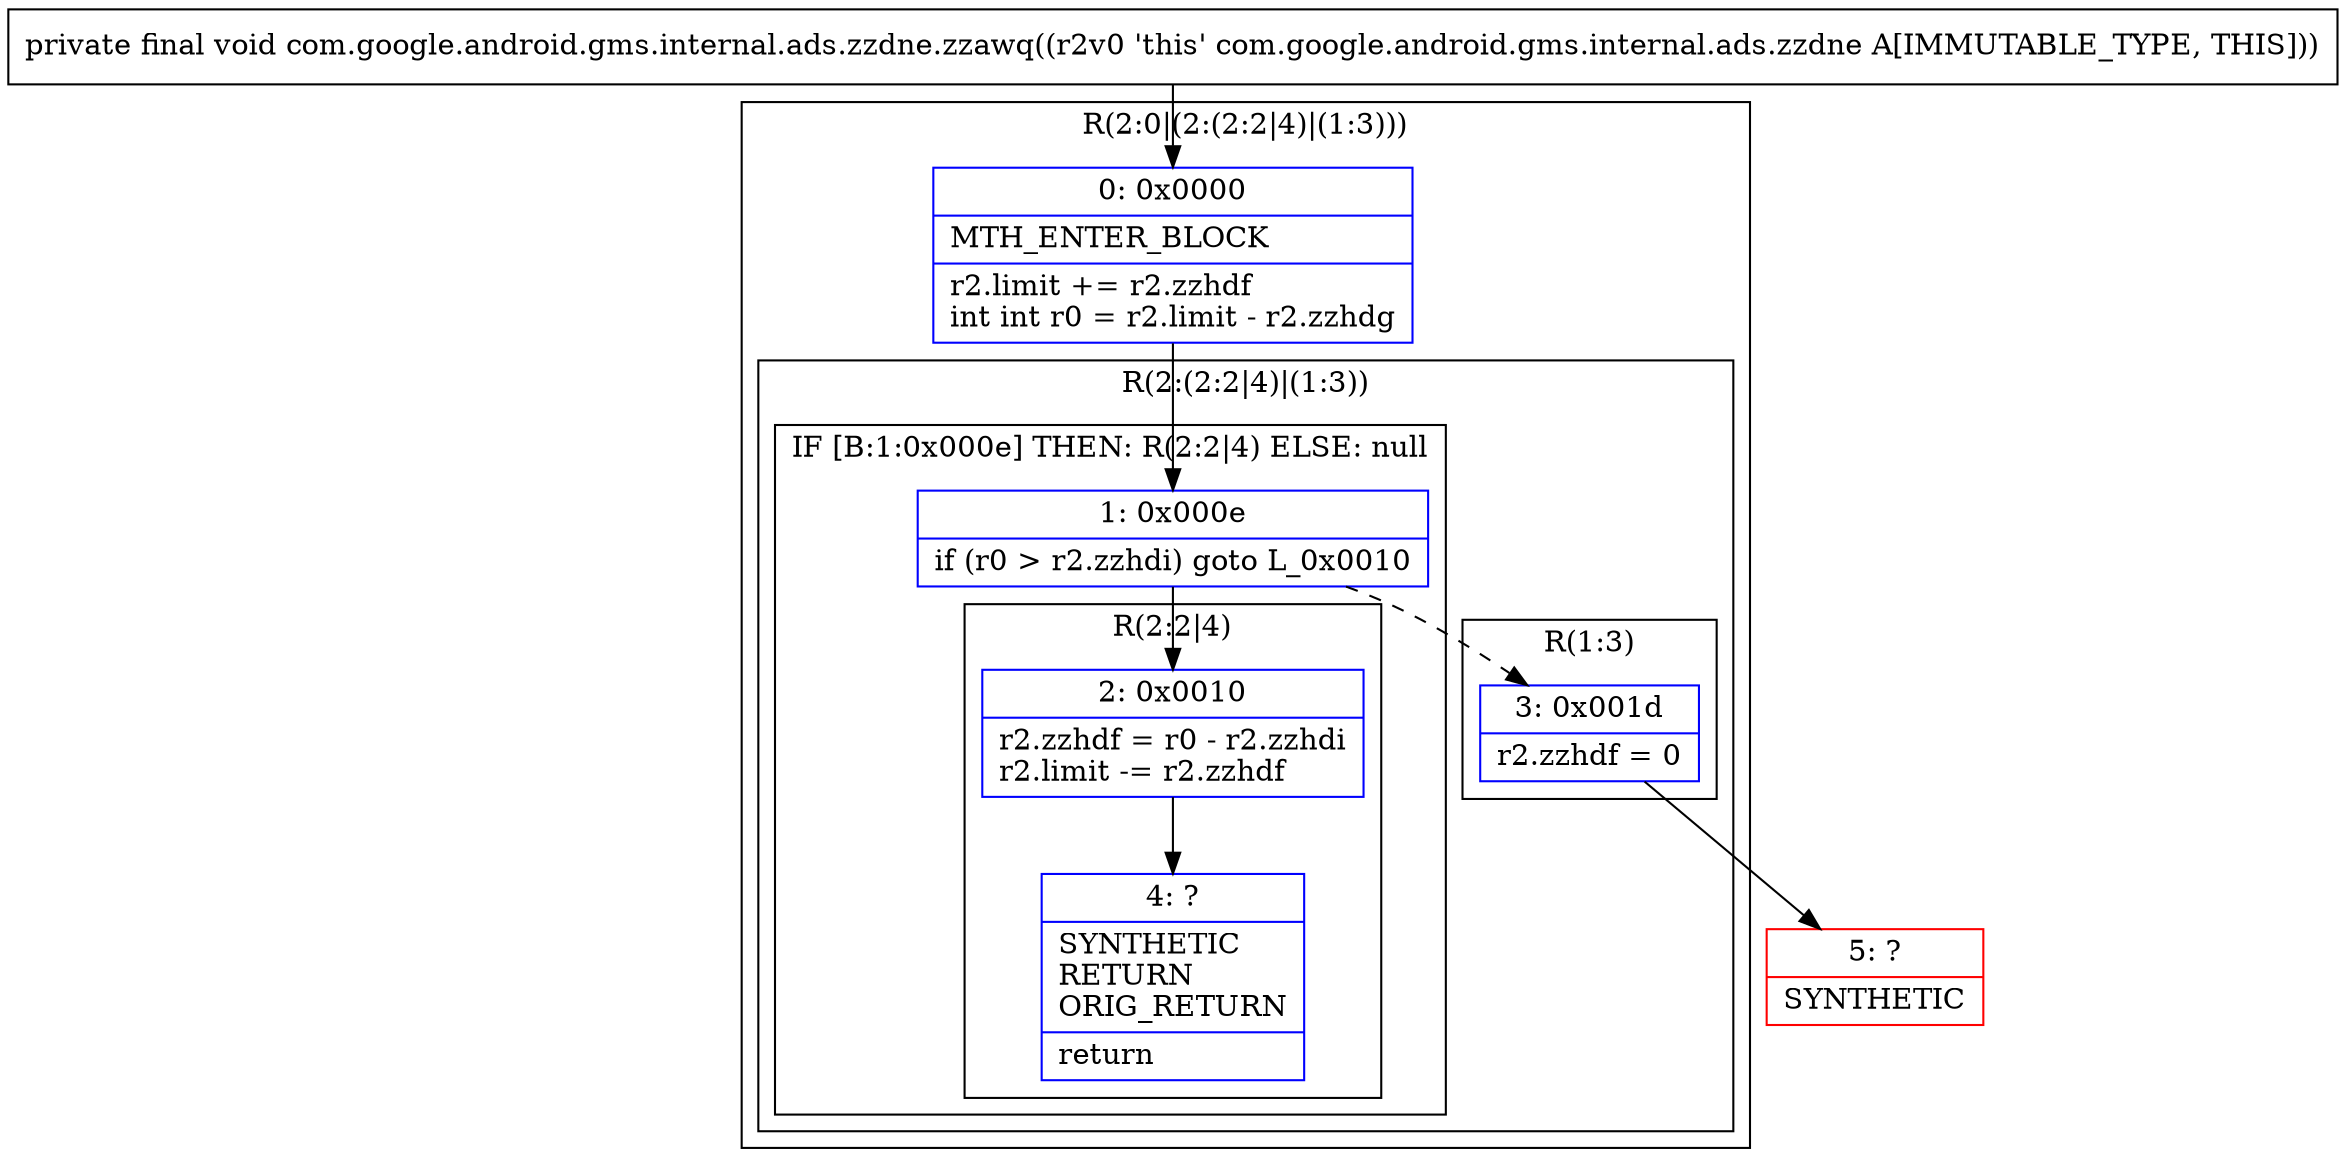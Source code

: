 digraph "CFG forcom.google.android.gms.internal.ads.zzdne.zzawq()V" {
subgraph cluster_Region_487819024 {
label = "R(2:0|(2:(2:2|4)|(1:3)))";
node [shape=record,color=blue];
Node_0 [shape=record,label="{0\:\ 0x0000|MTH_ENTER_BLOCK\l|r2.limit += r2.zzhdf\lint int r0 = r2.limit \- r2.zzhdg\l}"];
subgraph cluster_Region_333749875 {
label = "R(2:(2:2|4)|(1:3))";
node [shape=record,color=blue];
subgraph cluster_IfRegion_726815623 {
label = "IF [B:1:0x000e] THEN: R(2:2|4) ELSE: null";
node [shape=record,color=blue];
Node_1 [shape=record,label="{1\:\ 0x000e|if (r0 \> r2.zzhdi) goto L_0x0010\l}"];
subgraph cluster_Region_755035078 {
label = "R(2:2|4)";
node [shape=record,color=blue];
Node_2 [shape=record,label="{2\:\ 0x0010|r2.zzhdf = r0 \- r2.zzhdi\lr2.limit \-= r2.zzhdf\l}"];
Node_4 [shape=record,label="{4\:\ ?|SYNTHETIC\lRETURN\lORIG_RETURN\l|return\l}"];
}
}
subgraph cluster_Region_381966859 {
label = "R(1:3)";
node [shape=record,color=blue];
Node_3 [shape=record,label="{3\:\ 0x001d|r2.zzhdf = 0\l}"];
}
}
}
Node_5 [shape=record,color=red,label="{5\:\ ?|SYNTHETIC\l}"];
MethodNode[shape=record,label="{private final void com.google.android.gms.internal.ads.zzdne.zzawq((r2v0 'this' com.google.android.gms.internal.ads.zzdne A[IMMUTABLE_TYPE, THIS])) }"];
MethodNode -> Node_0;
Node_0 -> Node_1;
Node_1 -> Node_2;
Node_1 -> Node_3[style=dashed];
Node_2 -> Node_4;
Node_3 -> Node_5;
}

